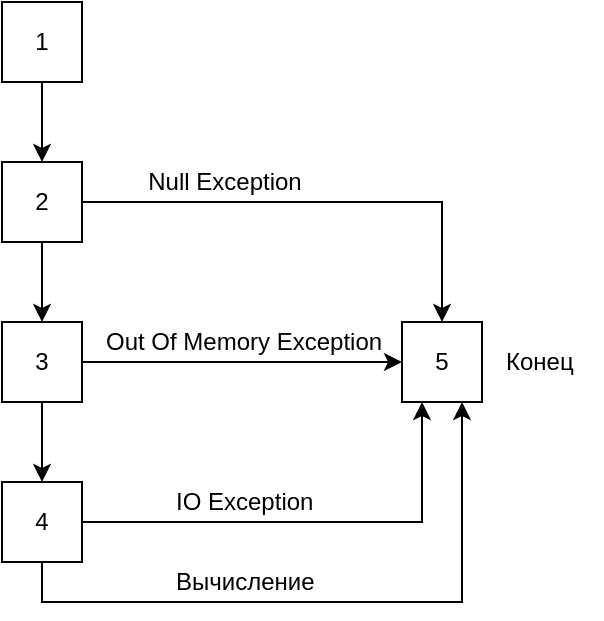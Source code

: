 <mxfile version="12.0.2" type="device" pages="1"><diagram id="cwgQFXRv87vkAhQPx7ug" name="Page-1"><mxGraphModel dx="372" dy="601" grid="1" gridSize="10" guides="1" tooltips="1" connect="1" arrows="1" fold="1" page="1" pageScale="1" pageWidth="827" pageHeight="1169" math="0" shadow="0"><root><mxCell id="0"/><mxCell id="1" parent="0"/><mxCell id="E6YE4DKoY7DALQFMlmjq-5" style="edgeStyle=orthogonalEdgeStyle;rounded=0;orthogonalLoop=1;jettySize=auto;html=1;exitX=0.5;exitY=1;exitDx=0;exitDy=0;entryX=0.5;entryY=0;entryDx=0;entryDy=0;" parent="1" source="E6YE4DKoY7DALQFMlmjq-1" target="E6YE4DKoY7DALQFMlmjq-2" edge="1"><mxGeometry relative="1" as="geometry"/></mxCell><mxCell id="E6YE4DKoY7DALQFMlmjq-1" value="1" style="rounded=0;whiteSpace=wrap;html=1;" parent="1" vertex="1"><mxGeometry x="80" y="40" width="40" height="40" as="geometry"/></mxCell><mxCell id="E6YE4DKoY7DALQFMlmjq-7" style="edgeStyle=orthogonalEdgeStyle;rounded=0;orthogonalLoop=1;jettySize=auto;html=1;exitX=1;exitY=0.5;exitDx=0;exitDy=0;entryX=0.5;entryY=0;entryDx=0;entryDy=0;" parent="1" source="E6YE4DKoY7DALQFMlmjq-2" target="E6YE4DKoY7DALQFMlmjq-4" edge="1"><mxGeometry relative="1" as="geometry"/></mxCell><mxCell id="E6YE4DKoY7DALQFMlmjq-13" value="Null Exception" style="text;html=1;resizable=0;points=[];align=center;verticalAlign=middle;labelBackgroundColor=#ffffff;" parent="E6YE4DKoY7DALQFMlmjq-7" vertex="1" connectable="0"><mxGeometry x="-0.491" y="2" relative="1" as="geometry"><mxPoint x="9.5" y="-8" as="offset"/></mxGeometry></mxCell><mxCell id="E6YE4DKoY7DALQFMlmjq-8" style="edgeStyle=orthogonalEdgeStyle;rounded=0;orthogonalLoop=1;jettySize=auto;html=1;exitX=0.5;exitY=1;exitDx=0;exitDy=0;entryX=0.5;entryY=0;entryDx=0;entryDy=0;" parent="1" source="E6YE4DKoY7DALQFMlmjq-2" target="E6YE4DKoY7DALQFMlmjq-3" edge="1"><mxGeometry relative="1" as="geometry"/></mxCell><mxCell id="E6YE4DKoY7DALQFMlmjq-2" value="2" style="rounded=0;whiteSpace=wrap;html=1;" parent="1" vertex="1"><mxGeometry x="80" y="120" width="40" height="40" as="geometry"/></mxCell><mxCell id="E6YE4DKoY7DALQFMlmjq-9" style="edgeStyle=orthogonalEdgeStyle;rounded=0;orthogonalLoop=1;jettySize=auto;html=1;exitX=1;exitY=0.5;exitDx=0;exitDy=0;entryX=0;entryY=0.5;entryDx=0;entryDy=0;" parent="1" source="E6YE4DKoY7DALQFMlmjq-3" target="E6YE4DKoY7DALQFMlmjq-4" edge="1"><mxGeometry relative="1" as="geometry"/></mxCell><mxCell id="E6YE4DKoY7DALQFMlmjq-11" style="edgeStyle=orthogonalEdgeStyle;rounded=0;orthogonalLoop=1;jettySize=auto;html=1;exitX=0.5;exitY=1;exitDx=0;exitDy=0;entryX=0.5;entryY=0;entryDx=0;entryDy=0;" parent="1" source="E6YE4DKoY7DALQFMlmjq-3" target="E6YE4DKoY7DALQFMlmjq-10" edge="1"><mxGeometry relative="1" as="geometry"/></mxCell><mxCell id="E6YE4DKoY7DALQFMlmjq-3" value="3" style="rounded=0;whiteSpace=wrap;html=1;" parent="1" vertex="1"><mxGeometry x="80" y="200" width="40" height="40" as="geometry"/></mxCell><mxCell id="E6YE4DKoY7DALQFMlmjq-4" value="5" style="rounded=0;whiteSpace=wrap;html=1;" parent="1" vertex="1"><mxGeometry x="280" y="200" width="40" height="40" as="geometry"/></mxCell><mxCell id="E6YE4DKoY7DALQFMlmjq-12" style="edgeStyle=orthogonalEdgeStyle;rounded=0;orthogonalLoop=1;jettySize=auto;html=1;exitX=0.5;exitY=1;exitDx=0;exitDy=0;entryX=0.25;entryY=1;entryDx=0;entryDy=0;" parent="1" source="E6YE4DKoY7DALQFMlmjq-10" target="E6YE4DKoY7DALQFMlmjq-4" edge="1"><mxGeometry relative="1" as="geometry"><Array as="points"><mxPoint x="100" y="300"/><mxPoint x="290" y="300"/></Array></mxGeometry></mxCell><mxCell id="nc4f7AERiydHl0xAkqIe-4" style="edgeStyle=orthogonalEdgeStyle;rounded=0;orthogonalLoop=1;jettySize=auto;html=1;exitX=0.5;exitY=1;exitDx=0;exitDy=0;entryX=0.75;entryY=1;entryDx=0;entryDy=0;" edge="1" parent="1" source="E6YE4DKoY7DALQFMlmjq-10" target="E6YE4DKoY7DALQFMlmjq-4"><mxGeometry relative="1" as="geometry"><Array as="points"><mxPoint x="100" y="340"/><mxPoint x="310" y="340"/></Array></mxGeometry></mxCell><mxCell id="E6YE4DKoY7DALQFMlmjq-10" value="4" style="rounded=0;whiteSpace=wrap;html=1;" parent="1" vertex="1"><mxGeometry x="80" y="280" width="40" height="40" as="geometry"/></mxCell><mxCell id="E6YE4DKoY7DALQFMlmjq-14" value="Out Of Memory Exception" style="text;html=1;resizable=0;points=[];autosize=1;align=left;verticalAlign=top;spacingTop=-4;" parent="1" vertex="1"><mxGeometry x="130" y="200" width="150" height="20" as="geometry"/></mxCell><mxCell id="nc4f7AERiydHl0xAkqIe-1" value="Конец" style="text;html=1;resizable=0;points=[];autosize=1;align=left;verticalAlign=top;spacingTop=-4;" vertex="1" parent="1"><mxGeometry x="330" y="210" width="50" height="20" as="geometry"/></mxCell><mxCell id="nc4f7AERiydHl0xAkqIe-2" value="Вычисление" style="text;html=1;resizable=0;points=[];autosize=1;align=left;verticalAlign=top;spacingTop=-4;" vertex="1" parent="1"><mxGeometry x="165" y="320" width="80" height="20" as="geometry"/></mxCell><mxCell id="nc4f7AERiydHl0xAkqIe-5" value="IO Exception" style="text;html=1;resizable=0;points=[];autosize=1;align=left;verticalAlign=top;spacingTop=-4;" vertex="1" parent="1"><mxGeometry x="165" y="280" width="80" height="20" as="geometry"/></mxCell></root></mxGraphModel></diagram></mxfile>